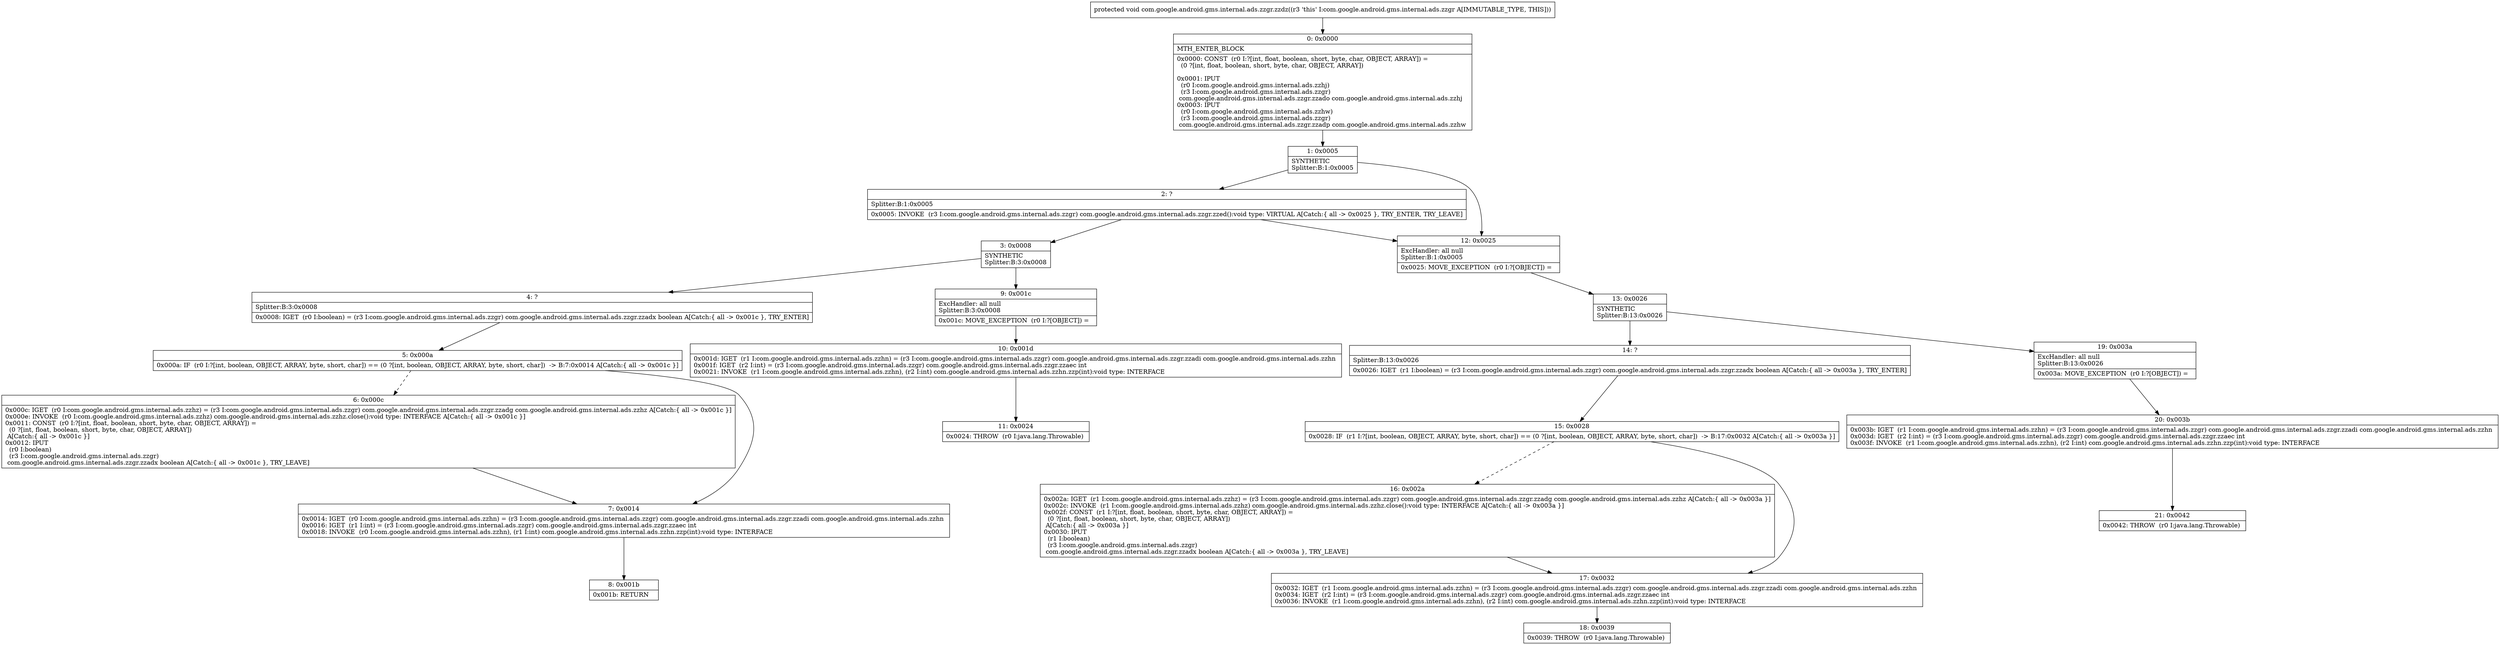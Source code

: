 digraph "CFG forcom.google.android.gms.internal.ads.zzgr.zzdz()V" {
Node_0 [shape=record,label="{0\:\ 0x0000|MTH_ENTER_BLOCK\l|0x0000: CONST  (r0 I:?[int, float, boolean, short, byte, char, OBJECT, ARRAY]) = \l  (0 ?[int, float, boolean, short, byte, char, OBJECT, ARRAY])\l \l0x0001: IPUT  \l  (r0 I:com.google.android.gms.internal.ads.zzhj)\l  (r3 I:com.google.android.gms.internal.ads.zzgr)\l com.google.android.gms.internal.ads.zzgr.zzado com.google.android.gms.internal.ads.zzhj \l0x0003: IPUT  \l  (r0 I:com.google.android.gms.internal.ads.zzhw)\l  (r3 I:com.google.android.gms.internal.ads.zzgr)\l com.google.android.gms.internal.ads.zzgr.zzadp com.google.android.gms.internal.ads.zzhw \l}"];
Node_1 [shape=record,label="{1\:\ 0x0005|SYNTHETIC\lSplitter:B:1:0x0005\l}"];
Node_2 [shape=record,label="{2\:\ ?|Splitter:B:1:0x0005\l|0x0005: INVOKE  (r3 I:com.google.android.gms.internal.ads.zzgr) com.google.android.gms.internal.ads.zzgr.zzed():void type: VIRTUAL A[Catch:\{ all \-\> 0x0025 \}, TRY_ENTER, TRY_LEAVE]\l}"];
Node_3 [shape=record,label="{3\:\ 0x0008|SYNTHETIC\lSplitter:B:3:0x0008\l}"];
Node_4 [shape=record,label="{4\:\ ?|Splitter:B:3:0x0008\l|0x0008: IGET  (r0 I:boolean) = (r3 I:com.google.android.gms.internal.ads.zzgr) com.google.android.gms.internal.ads.zzgr.zzadx boolean A[Catch:\{ all \-\> 0x001c \}, TRY_ENTER]\l}"];
Node_5 [shape=record,label="{5\:\ 0x000a|0x000a: IF  (r0 I:?[int, boolean, OBJECT, ARRAY, byte, short, char]) == (0 ?[int, boolean, OBJECT, ARRAY, byte, short, char])  \-\> B:7:0x0014 A[Catch:\{ all \-\> 0x001c \}]\l}"];
Node_6 [shape=record,label="{6\:\ 0x000c|0x000c: IGET  (r0 I:com.google.android.gms.internal.ads.zzhz) = (r3 I:com.google.android.gms.internal.ads.zzgr) com.google.android.gms.internal.ads.zzgr.zzadg com.google.android.gms.internal.ads.zzhz A[Catch:\{ all \-\> 0x001c \}]\l0x000e: INVOKE  (r0 I:com.google.android.gms.internal.ads.zzhz) com.google.android.gms.internal.ads.zzhz.close():void type: INTERFACE A[Catch:\{ all \-\> 0x001c \}]\l0x0011: CONST  (r0 I:?[int, float, boolean, short, byte, char, OBJECT, ARRAY]) = \l  (0 ?[int, float, boolean, short, byte, char, OBJECT, ARRAY])\l A[Catch:\{ all \-\> 0x001c \}]\l0x0012: IPUT  \l  (r0 I:boolean)\l  (r3 I:com.google.android.gms.internal.ads.zzgr)\l com.google.android.gms.internal.ads.zzgr.zzadx boolean A[Catch:\{ all \-\> 0x001c \}, TRY_LEAVE]\l}"];
Node_7 [shape=record,label="{7\:\ 0x0014|0x0014: IGET  (r0 I:com.google.android.gms.internal.ads.zzhn) = (r3 I:com.google.android.gms.internal.ads.zzgr) com.google.android.gms.internal.ads.zzgr.zzadi com.google.android.gms.internal.ads.zzhn \l0x0016: IGET  (r1 I:int) = (r3 I:com.google.android.gms.internal.ads.zzgr) com.google.android.gms.internal.ads.zzgr.zzaec int \l0x0018: INVOKE  (r0 I:com.google.android.gms.internal.ads.zzhn), (r1 I:int) com.google.android.gms.internal.ads.zzhn.zzp(int):void type: INTERFACE \l}"];
Node_8 [shape=record,label="{8\:\ 0x001b|0x001b: RETURN   \l}"];
Node_9 [shape=record,label="{9\:\ 0x001c|ExcHandler: all null\lSplitter:B:3:0x0008\l|0x001c: MOVE_EXCEPTION  (r0 I:?[OBJECT]) =  \l}"];
Node_10 [shape=record,label="{10\:\ 0x001d|0x001d: IGET  (r1 I:com.google.android.gms.internal.ads.zzhn) = (r3 I:com.google.android.gms.internal.ads.zzgr) com.google.android.gms.internal.ads.zzgr.zzadi com.google.android.gms.internal.ads.zzhn \l0x001f: IGET  (r2 I:int) = (r3 I:com.google.android.gms.internal.ads.zzgr) com.google.android.gms.internal.ads.zzgr.zzaec int \l0x0021: INVOKE  (r1 I:com.google.android.gms.internal.ads.zzhn), (r2 I:int) com.google.android.gms.internal.ads.zzhn.zzp(int):void type: INTERFACE \l}"];
Node_11 [shape=record,label="{11\:\ 0x0024|0x0024: THROW  (r0 I:java.lang.Throwable) \l}"];
Node_12 [shape=record,label="{12\:\ 0x0025|ExcHandler: all null\lSplitter:B:1:0x0005\l|0x0025: MOVE_EXCEPTION  (r0 I:?[OBJECT]) =  \l}"];
Node_13 [shape=record,label="{13\:\ 0x0026|SYNTHETIC\lSplitter:B:13:0x0026\l}"];
Node_14 [shape=record,label="{14\:\ ?|Splitter:B:13:0x0026\l|0x0026: IGET  (r1 I:boolean) = (r3 I:com.google.android.gms.internal.ads.zzgr) com.google.android.gms.internal.ads.zzgr.zzadx boolean A[Catch:\{ all \-\> 0x003a \}, TRY_ENTER]\l}"];
Node_15 [shape=record,label="{15\:\ 0x0028|0x0028: IF  (r1 I:?[int, boolean, OBJECT, ARRAY, byte, short, char]) == (0 ?[int, boolean, OBJECT, ARRAY, byte, short, char])  \-\> B:17:0x0032 A[Catch:\{ all \-\> 0x003a \}]\l}"];
Node_16 [shape=record,label="{16\:\ 0x002a|0x002a: IGET  (r1 I:com.google.android.gms.internal.ads.zzhz) = (r3 I:com.google.android.gms.internal.ads.zzgr) com.google.android.gms.internal.ads.zzgr.zzadg com.google.android.gms.internal.ads.zzhz A[Catch:\{ all \-\> 0x003a \}]\l0x002c: INVOKE  (r1 I:com.google.android.gms.internal.ads.zzhz) com.google.android.gms.internal.ads.zzhz.close():void type: INTERFACE A[Catch:\{ all \-\> 0x003a \}]\l0x002f: CONST  (r1 I:?[int, float, boolean, short, byte, char, OBJECT, ARRAY]) = \l  (0 ?[int, float, boolean, short, byte, char, OBJECT, ARRAY])\l A[Catch:\{ all \-\> 0x003a \}]\l0x0030: IPUT  \l  (r1 I:boolean)\l  (r3 I:com.google.android.gms.internal.ads.zzgr)\l com.google.android.gms.internal.ads.zzgr.zzadx boolean A[Catch:\{ all \-\> 0x003a \}, TRY_LEAVE]\l}"];
Node_17 [shape=record,label="{17\:\ 0x0032|0x0032: IGET  (r1 I:com.google.android.gms.internal.ads.zzhn) = (r3 I:com.google.android.gms.internal.ads.zzgr) com.google.android.gms.internal.ads.zzgr.zzadi com.google.android.gms.internal.ads.zzhn \l0x0034: IGET  (r2 I:int) = (r3 I:com.google.android.gms.internal.ads.zzgr) com.google.android.gms.internal.ads.zzgr.zzaec int \l0x0036: INVOKE  (r1 I:com.google.android.gms.internal.ads.zzhn), (r2 I:int) com.google.android.gms.internal.ads.zzhn.zzp(int):void type: INTERFACE \l}"];
Node_18 [shape=record,label="{18\:\ 0x0039|0x0039: THROW  (r0 I:java.lang.Throwable) \l}"];
Node_19 [shape=record,label="{19\:\ 0x003a|ExcHandler: all null\lSplitter:B:13:0x0026\l|0x003a: MOVE_EXCEPTION  (r0 I:?[OBJECT]) =  \l}"];
Node_20 [shape=record,label="{20\:\ 0x003b|0x003b: IGET  (r1 I:com.google.android.gms.internal.ads.zzhn) = (r3 I:com.google.android.gms.internal.ads.zzgr) com.google.android.gms.internal.ads.zzgr.zzadi com.google.android.gms.internal.ads.zzhn \l0x003d: IGET  (r2 I:int) = (r3 I:com.google.android.gms.internal.ads.zzgr) com.google.android.gms.internal.ads.zzgr.zzaec int \l0x003f: INVOKE  (r1 I:com.google.android.gms.internal.ads.zzhn), (r2 I:int) com.google.android.gms.internal.ads.zzhn.zzp(int):void type: INTERFACE \l}"];
Node_21 [shape=record,label="{21\:\ 0x0042|0x0042: THROW  (r0 I:java.lang.Throwable) \l}"];
MethodNode[shape=record,label="{protected void com.google.android.gms.internal.ads.zzgr.zzdz((r3 'this' I:com.google.android.gms.internal.ads.zzgr A[IMMUTABLE_TYPE, THIS])) }"];
MethodNode -> Node_0;
Node_0 -> Node_1;
Node_1 -> Node_2;
Node_1 -> Node_12;
Node_2 -> Node_3;
Node_2 -> Node_12;
Node_3 -> Node_4;
Node_3 -> Node_9;
Node_4 -> Node_5;
Node_5 -> Node_6[style=dashed];
Node_5 -> Node_7;
Node_6 -> Node_7;
Node_7 -> Node_8;
Node_9 -> Node_10;
Node_10 -> Node_11;
Node_12 -> Node_13;
Node_13 -> Node_14;
Node_13 -> Node_19;
Node_14 -> Node_15;
Node_15 -> Node_16[style=dashed];
Node_15 -> Node_17;
Node_16 -> Node_17;
Node_17 -> Node_18;
Node_19 -> Node_20;
Node_20 -> Node_21;
}

